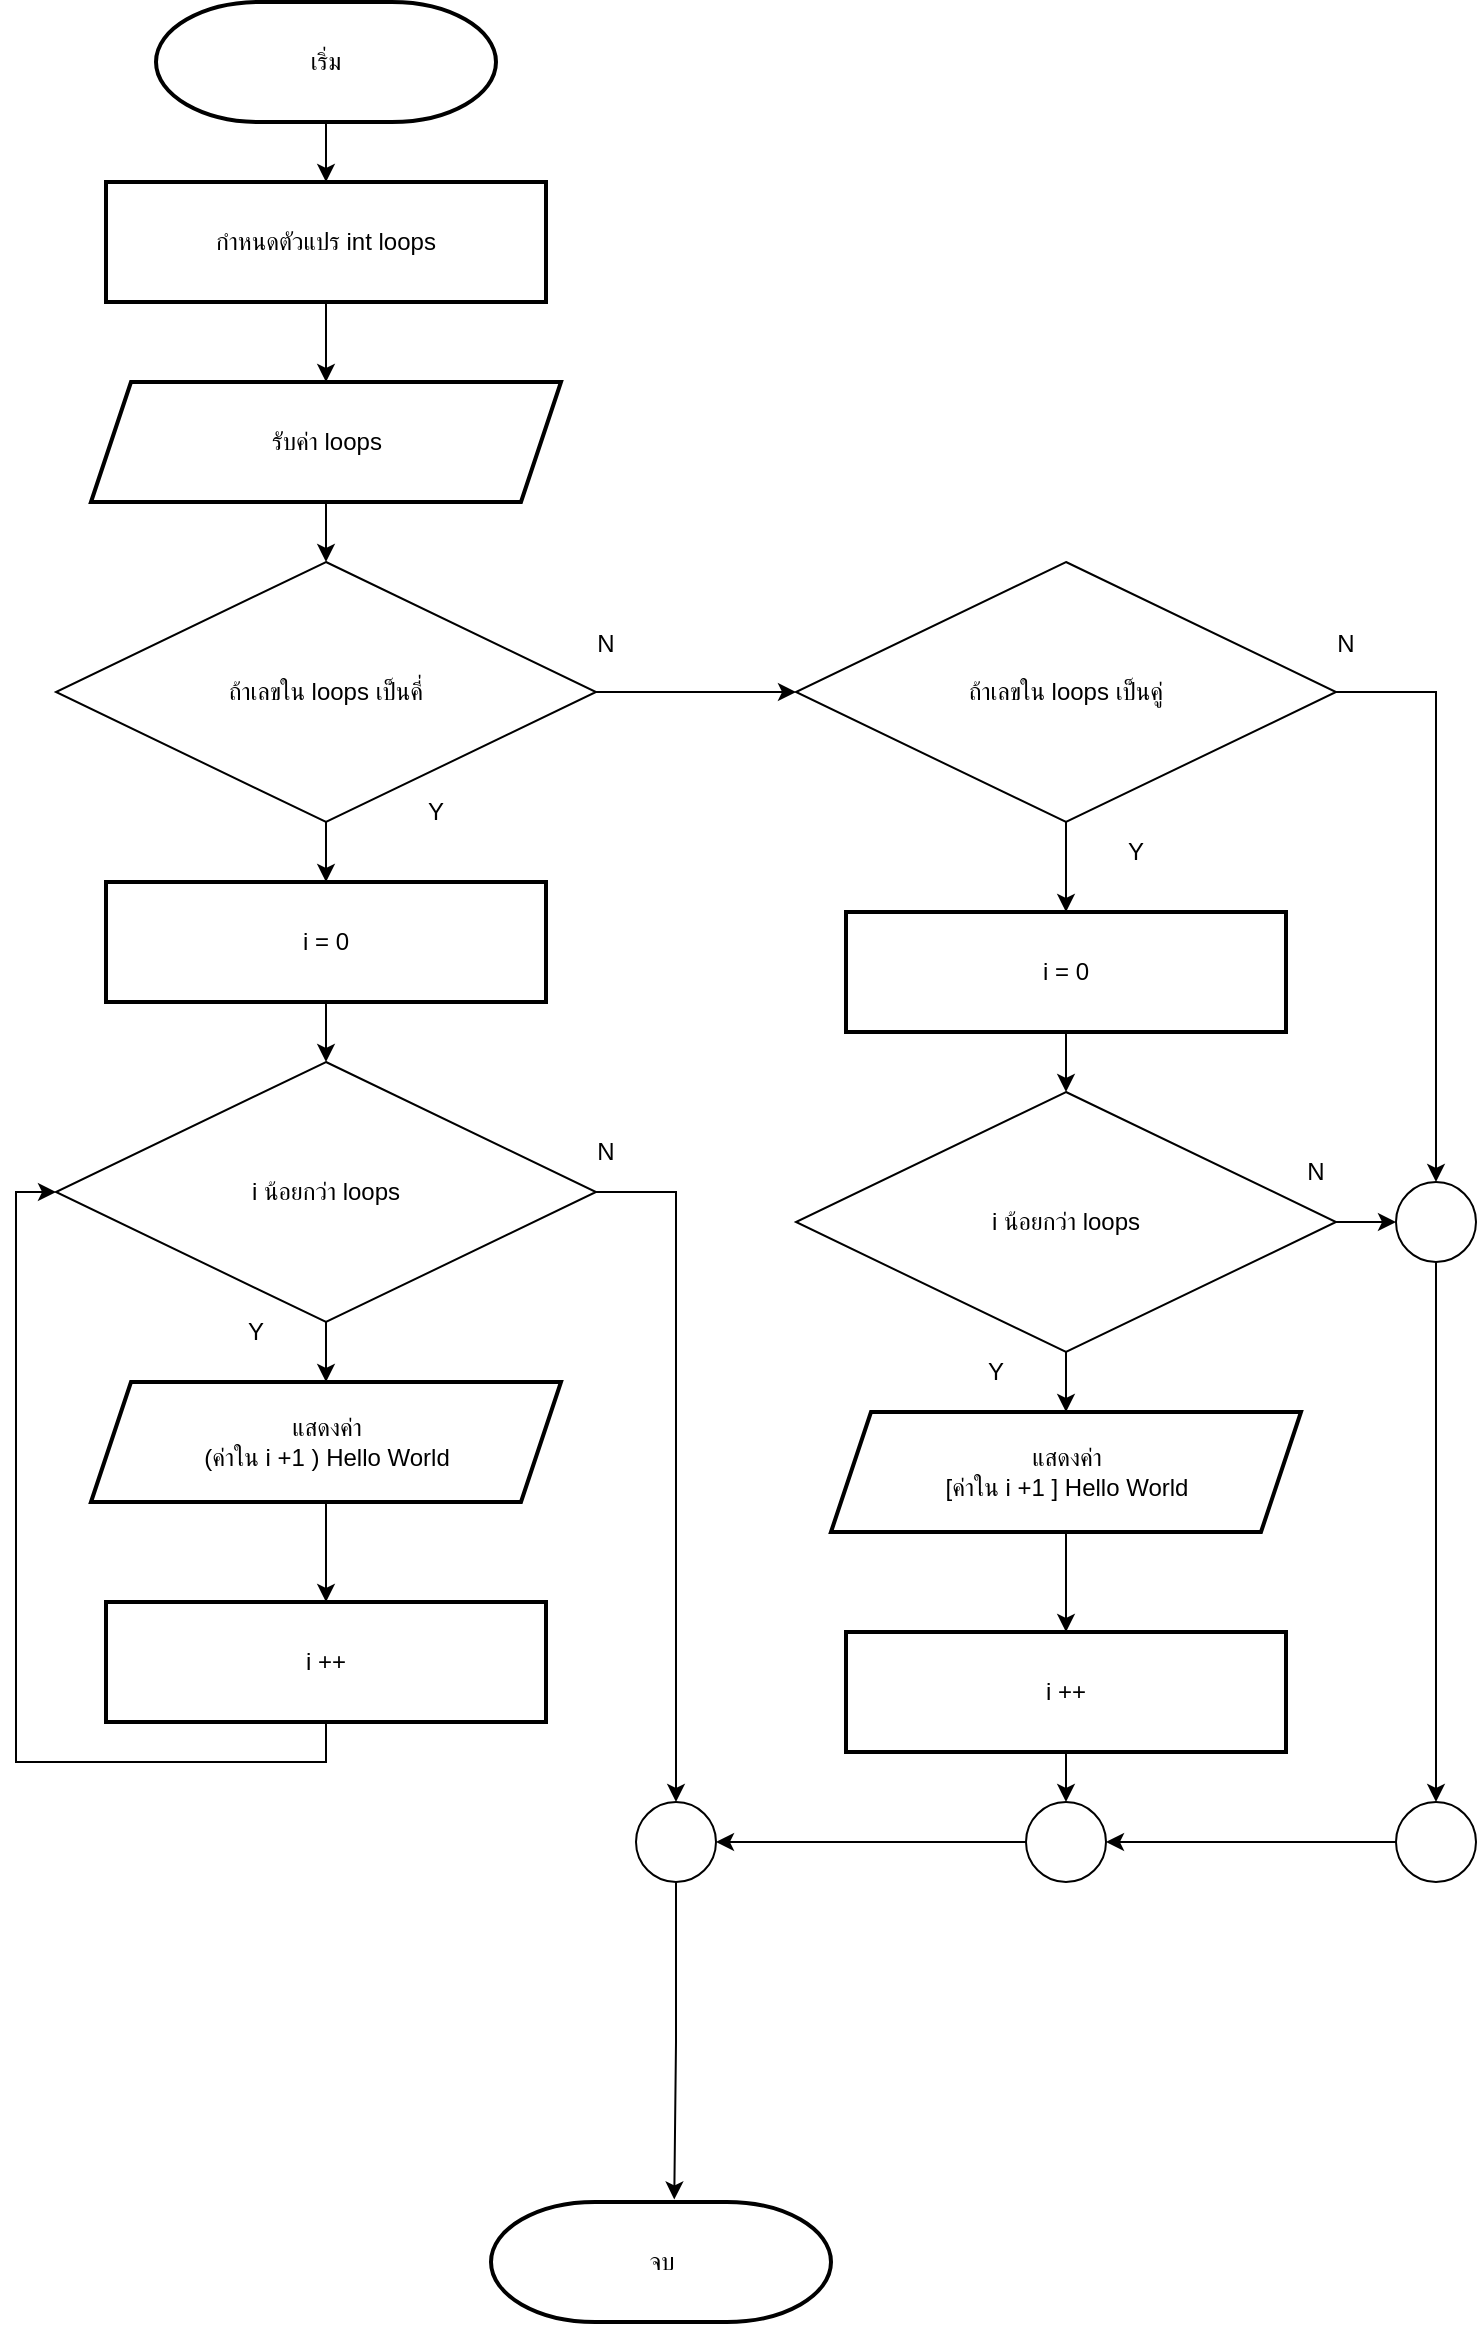 <mxfile version="25.0.2">
  <diagram name="Page-1" id="bBteYRtzpX04Bn5RVgAb">
    <mxGraphModel dx="1502" dy="1854" grid="1" gridSize="10" guides="1" tooltips="1" connect="1" arrows="1" fold="1" page="1" pageScale="1" pageWidth="827" pageHeight="1169" math="0" shadow="0">
      <root>
        <mxCell id="0" />
        <mxCell id="1" parent="0" />
        <mxCell id="ZlRKPozC_w9ovPDG2BXd-3" value="" style="edgeStyle=orthogonalEdgeStyle;rounded=0;orthogonalLoop=1;jettySize=auto;html=1;" parent="1" source="ZlRKPozC_w9ovPDG2BXd-1" target="ZlRKPozC_w9ovPDG2BXd-2" edge="1">
          <mxGeometry relative="1" as="geometry" />
        </mxCell>
        <mxCell id="ZlRKPozC_w9ovPDG2BXd-1" value="เริ่ม" style="strokeWidth=2;html=1;shape=mxgraph.flowchart.terminator;whiteSpace=wrap;" parent="1" vertex="1">
          <mxGeometry x="290" y="-890" width="170" height="60" as="geometry" />
        </mxCell>
        <mxCell id="ZlRKPozC_w9ovPDG2BXd-5" value="" style="edgeStyle=orthogonalEdgeStyle;rounded=0;orthogonalLoop=1;jettySize=auto;html=1;" parent="1" source="ZlRKPozC_w9ovPDG2BXd-2" target="ZlRKPozC_w9ovPDG2BXd-4" edge="1">
          <mxGeometry relative="1" as="geometry" />
        </mxCell>
        <mxCell id="ZlRKPozC_w9ovPDG2BXd-2" value="กำหนดตัวแปร int loops" style="whiteSpace=wrap;html=1;strokeWidth=2;" parent="1" vertex="1">
          <mxGeometry x="265" y="-800" width="220" height="60" as="geometry" />
        </mxCell>
        <mxCell id="ZlRKPozC_w9ovPDG2BXd-8" value="" style="edgeStyle=orthogonalEdgeStyle;rounded=0;orthogonalLoop=1;jettySize=auto;html=1;" parent="1" source="ZlRKPozC_w9ovPDG2BXd-4" target="ZlRKPozC_w9ovPDG2BXd-6" edge="1">
          <mxGeometry relative="1" as="geometry" />
        </mxCell>
        <mxCell id="ZlRKPozC_w9ovPDG2BXd-4" value="&lt;div&gt;รับค่า loops&lt;/div&gt;" style="shape=parallelogram;perimeter=parallelogramPerimeter;whiteSpace=wrap;html=1;fixedSize=1;strokeWidth=2;" parent="1" vertex="1">
          <mxGeometry x="257.5" y="-700" width="235" height="60" as="geometry" />
        </mxCell>
        <mxCell id="ZlRKPozC_w9ovPDG2BXd-11" value="" style="edgeStyle=orthogonalEdgeStyle;rounded=0;orthogonalLoop=1;jettySize=auto;html=1;" parent="1" source="ZlRKPozC_w9ovPDG2BXd-6" target="ZlRKPozC_w9ovPDG2BXd-10" edge="1">
          <mxGeometry relative="1" as="geometry" />
        </mxCell>
        <mxCell id="ZlRKPozC_w9ovPDG2BXd-27" value="" style="edgeStyle=orthogonalEdgeStyle;rounded=0;orthogonalLoop=1;jettySize=auto;html=1;" parent="1" source="ZlRKPozC_w9ovPDG2BXd-6" target="ZlRKPozC_w9ovPDG2BXd-26" edge="1">
          <mxGeometry relative="1" as="geometry" />
        </mxCell>
        <mxCell id="ZlRKPozC_w9ovPDG2BXd-6" value="ถ้าเลขใน loops เป็นคี่" style="rhombus;whiteSpace=wrap;html=1;" parent="1" vertex="1">
          <mxGeometry x="240" y="-610.0" width="270" height="130" as="geometry" />
        </mxCell>
        <mxCell id="ZlRKPozC_w9ovPDG2BXd-13" value="" style="edgeStyle=orthogonalEdgeStyle;rounded=0;orthogonalLoop=1;jettySize=auto;html=1;" parent="1" source="ZlRKPozC_w9ovPDG2BXd-10" target="ZlRKPozC_w9ovPDG2BXd-12" edge="1">
          <mxGeometry relative="1" as="geometry" />
        </mxCell>
        <mxCell id="ZlRKPozC_w9ovPDG2BXd-10" value="&lt;div&gt;i = 0&lt;/div&gt;" style="whiteSpace=wrap;html=1;strokeWidth=2;" parent="1" vertex="1">
          <mxGeometry x="265" y="-450" width="220" height="60" as="geometry" />
        </mxCell>
        <mxCell id="ZlRKPozC_w9ovPDG2BXd-15" value="" style="edgeStyle=orthogonalEdgeStyle;rounded=0;orthogonalLoop=1;jettySize=auto;html=1;" parent="1" source="ZlRKPozC_w9ovPDG2BXd-12" target="ZlRKPozC_w9ovPDG2BXd-14" edge="1">
          <mxGeometry relative="1" as="geometry" />
        </mxCell>
        <mxCell id="ZlRKPozC_w9ovPDG2BXd-39" style="edgeStyle=orthogonalEdgeStyle;rounded=0;orthogonalLoop=1;jettySize=auto;html=1;entryX=0.5;entryY=0;entryDx=0;entryDy=0;" parent="1" source="ZlRKPozC_w9ovPDG2BXd-12" target="ZlRKPozC_w9ovPDG2BXd-36" edge="1">
          <mxGeometry relative="1" as="geometry" />
        </mxCell>
        <mxCell id="ZlRKPozC_w9ovPDG2BXd-12" value="i น้อยกว่า loops" style="rhombus;whiteSpace=wrap;html=1;" parent="1" vertex="1">
          <mxGeometry x="240" y="-360.0" width="270" height="130" as="geometry" />
        </mxCell>
        <mxCell id="ZlRKPozC_w9ovPDG2BXd-17" value="" style="edgeStyle=orthogonalEdgeStyle;rounded=0;orthogonalLoop=1;jettySize=auto;html=1;" parent="1" source="ZlRKPozC_w9ovPDG2BXd-14" target="ZlRKPozC_w9ovPDG2BXd-16" edge="1">
          <mxGeometry relative="1" as="geometry" />
        </mxCell>
        <mxCell id="ZlRKPozC_w9ovPDG2BXd-14" value="แสดงค่า&lt;br&gt;(ค่าใน i +1 ) Hello World" style="shape=parallelogram;perimeter=parallelogramPerimeter;whiteSpace=wrap;html=1;fixedSize=1;strokeWidth=2;" parent="1" vertex="1">
          <mxGeometry x="257.5" y="-200" width="235" height="60" as="geometry" />
        </mxCell>
        <mxCell id="ZlRKPozC_w9ovPDG2BXd-18" style="edgeStyle=orthogonalEdgeStyle;rounded=0;orthogonalLoop=1;jettySize=auto;html=1;entryX=0;entryY=0.5;entryDx=0;entryDy=0;exitX=0.5;exitY=1;exitDx=0;exitDy=0;" parent="1" source="ZlRKPozC_w9ovPDG2BXd-16" target="ZlRKPozC_w9ovPDG2BXd-12" edge="1">
          <mxGeometry relative="1" as="geometry" />
        </mxCell>
        <mxCell id="ZlRKPozC_w9ovPDG2BXd-16" value="&lt;div&gt;i ++&lt;/div&gt;" style="whiteSpace=wrap;html=1;strokeWidth=2;" parent="1" vertex="1">
          <mxGeometry x="265" y="-90" width="220" height="60" as="geometry" />
        </mxCell>
        <mxCell id="ZlRKPozC_w9ovPDG2BXd-19" value="Y" style="text;html=1;align=center;verticalAlign=middle;whiteSpace=wrap;rounded=0;" parent="1" vertex="1">
          <mxGeometry x="310" y="-240" width="60" height="30" as="geometry" />
        </mxCell>
        <mxCell id="ZlRKPozC_w9ovPDG2BXd-20" value="N" style="text;html=1;align=center;verticalAlign=middle;whiteSpace=wrap;rounded=0;" parent="1" vertex="1">
          <mxGeometry x="485" y="-330" width="60" height="30" as="geometry" />
        </mxCell>
        <mxCell id="ZlRKPozC_w9ovPDG2BXd-21" value="จบ" style="strokeWidth=2;html=1;shape=mxgraph.flowchart.terminator;whiteSpace=wrap;" parent="1" vertex="1">
          <mxGeometry x="457.5" y="210" width="170" height="60" as="geometry" />
        </mxCell>
        <mxCell id="ZlRKPozC_w9ovPDG2BXd-32" value="" style="edgeStyle=orthogonalEdgeStyle;rounded=0;orthogonalLoop=1;jettySize=auto;html=1;" parent="1" source="ZlRKPozC_w9ovPDG2BXd-26" target="ZlRKPozC_w9ovPDG2BXd-28" edge="1">
          <mxGeometry relative="1" as="geometry" />
        </mxCell>
        <mxCell id="ZlRKPozC_w9ovPDG2BXd-54" style="edgeStyle=orthogonalEdgeStyle;rounded=0;orthogonalLoop=1;jettySize=auto;html=1;entryX=0.5;entryY=0;entryDx=0;entryDy=0;" parent="1" source="ZlRKPozC_w9ovPDG2BXd-26" target="ZlRKPozC_w9ovPDG2BXd-51" edge="1">
          <mxGeometry relative="1" as="geometry" />
        </mxCell>
        <mxCell id="ZlRKPozC_w9ovPDG2BXd-26" value="ถ้าเลขใน loops เป็นคู่" style="rhombus;whiteSpace=wrap;html=1;" parent="1" vertex="1">
          <mxGeometry x="610" y="-610.0" width="270" height="130" as="geometry" />
        </mxCell>
        <mxCell id="ZlRKPozC_w9ovPDG2BXd-33" value="" style="edgeStyle=orthogonalEdgeStyle;rounded=0;orthogonalLoop=1;jettySize=auto;html=1;" parent="1" source="ZlRKPozC_w9ovPDG2BXd-28" target="ZlRKPozC_w9ovPDG2BXd-29" edge="1">
          <mxGeometry relative="1" as="geometry" />
        </mxCell>
        <mxCell id="ZlRKPozC_w9ovPDG2BXd-28" value="&lt;div&gt;i = 0&lt;/div&gt;" style="whiteSpace=wrap;html=1;strokeWidth=2;" parent="1" vertex="1">
          <mxGeometry x="635" y="-435" width="220" height="60" as="geometry" />
        </mxCell>
        <mxCell id="ZlRKPozC_w9ovPDG2BXd-34" value="" style="edgeStyle=orthogonalEdgeStyle;rounded=0;orthogonalLoop=1;jettySize=auto;html=1;" parent="1" source="ZlRKPozC_w9ovPDG2BXd-29" target="ZlRKPozC_w9ovPDG2BXd-30" edge="1">
          <mxGeometry relative="1" as="geometry" />
        </mxCell>
        <mxCell id="ZlRKPozC_w9ovPDG2BXd-52" value="" style="edgeStyle=orthogonalEdgeStyle;rounded=0;orthogonalLoop=1;jettySize=auto;html=1;" parent="1" source="ZlRKPozC_w9ovPDG2BXd-29" target="ZlRKPozC_w9ovPDG2BXd-51" edge="1">
          <mxGeometry relative="1" as="geometry" />
        </mxCell>
        <mxCell id="ZlRKPozC_w9ovPDG2BXd-29" value="i น้อยกว่า loops" style="rhombus;whiteSpace=wrap;html=1;" parent="1" vertex="1">
          <mxGeometry x="610" y="-345.0" width="270" height="130" as="geometry" />
        </mxCell>
        <mxCell id="ZlRKPozC_w9ovPDG2BXd-35" value="" style="edgeStyle=orthogonalEdgeStyle;rounded=0;orthogonalLoop=1;jettySize=auto;html=1;" parent="1" source="ZlRKPozC_w9ovPDG2BXd-30" target="ZlRKPozC_w9ovPDG2BXd-31" edge="1">
          <mxGeometry relative="1" as="geometry" />
        </mxCell>
        <mxCell id="ZlRKPozC_w9ovPDG2BXd-30" value="แสดงค่า&lt;br&gt;[ค่าใน i +1 ] Hello World" style="shape=parallelogram;perimeter=parallelogramPerimeter;whiteSpace=wrap;html=1;fixedSize=1;strokeWidth=2;" parent="1" vertex="1">
          <mxGeometry x="627.5" y="-185" width="235" height="60" as="geometry" />
        </mxCell>
        <mxCell id="ZlRKPozC_w9ovPDG2BXd-44" value="" style="edgeStyle=orthogonalEdgeStyle;rounded=0;orthogonalLoop=1;jettySize=auto;html=1;" parent="1" source="ZlRKPozC_w9ovPDG2BXd-31" target="ZlRKPozC_w9ovPDG2BXd-43" edge="1">
          <mxGeometry relative="1" as="geometry" />
        </mxCell>
        <mxCell id="ZlRKPozC_w9ovPDG2BXd-31" value="&lt;div&gt;i ++&lt;/div&gt;" style="whiteSpace=wrap;html=1;strokeWidth=2;" parent="1" vertex="1">
          <mxGeometry x="635" y="-75" width="220" height="60" as="geometry" />
        </mxCell>
        <mxCell id="ZlRKPozC_w9ovPDG2BXd-36" value="" style="ellipse;whiteSpace=wrap;html=1;aspect=fixed;" parent="1" vertex="1">
          <mxGeometry x="530" y="10.0" width="40" height="40" as="geometry" />
        </mxCell>
        <mxCell id="ZlRKPozC_w9ovPDG2BXd-40" value="Y" style="text;html=1;align=center;verticalAlign=middle;whiteSpace=wrap;rounded=0;" parent="1" vertex="1">
          <mxGeometry x="680" y="-220" width="60" height="30" as="geometry" />
        </mxCell>
        <mxCell id="ZlRKPozC_w9ovPDG2BXd-41" value="N" style="text;html=1;align=center;verticalAlign=middle;whiteSpace=wrap;rounded=0;" parent="1" vertex="1">
          <mxGeometry x="840" y="-320" width="60" height="30" as="geometry" />
        </mxCell>
        <mxCell id="ZlRKPozC_w9ovPDG2BXd-45" style="edgeStyle=orthogonalEdgeStyle;rounded=0;orthogonalLoop=1;jettySize=auto;html=1;entryX=1;entryY=0.5;entryDx=0;entryDy=0;" parent="1" source="ZlRKPozC_w9ovPDG2BXd-43" target="ZlRKPozC_w9ovPDG2BXd-36" edge="1">
          <mxGeometry relative="1" as="geometry" />
        </mxCell>
        <mxCell id="ZlRKPozC_w9ovPDG2BXd-43" value="" style="ellipse;whiteSpace=wrap;html=1;aspect=fixed;" parent="1" vertex="1">
          <mxGeometry x="725" y="10.0" width="40" height="40" as="geometry" />
        </mxCell>
        <mxCell id="ZlRKPozC_w9ovPDG2BXd-49" style="edgeStyle=orthogonalEdgeStyle;rounded=0;orthogonalLoop=1;jettySize=auto;html=1;entryX=1;entryY=0.5;entryDx=0;entryDy=0;" parent="1" source="ZlRKPozC_w9ovPDG2BXd-47" target="ZlRKPozC_w9ovPDG2BXd-43" edge="1">
          <mxGeometry relative="1" as="geometry" />
        </mxCell>
        <mxCell id="ZlRKPozC_w9ovPDG2BXd-47" value="" style="ellipse;whiteSpace=wrap;html=1;aspect=fixed;" parent="1" vertex="1">
          <mxGeometry x="910" y="10.0" width="40" height="40" as="geometry" />
        </mxCell>
        <mxCell id="ZlRKPozC_w9ovPDG2BXd-53" style="edgeStyle=orthogonalEdgeStyle;rounded=0;orthogonalLoop=1;jettySize=auto;html=1;entryX=0.5;entryY=0;entryDx=0;entryDy=0;" parent="1" source="ZlRKPozC_w9ovPDG2BXd-51" target="ZlRKPozC_w9ovPDG2BXd-47" edge="1">
          <mxGeometry relative="1" as="geometry" />
        </mxCell>
        <mxCell id="ZlRKPozC_w9ovPDG2BXd-51" value="" style="ellipse;whiteSpace=wrap;html=1;aspect=fixed;" parent="1" vertex="1">
          <mxGeometry x="910" y="-300.0" width="40" height="40" as="geometry" />
        </mxCell>
        <mxCell id="ZlRKPozC_w9ovPDG2BXd-55" value="N" style="text;html=1;align=center;verticalAlign=middle;whiteSpace=wrap;rounded=0;" parent="1" vertex="1">
          <mxGeometry x="485" y="-584" width="60" height="30" as="geometry" />
        </mxCell>
        <mxCell id="ZlRKPozC_w9ovPDG2BXd-56" value="N" style="text;html=1;align=center;verticalAlign=middle;whiteSpace=wrap;rounded=0;" parent="1" vertex="1">
          <mxGeometry x="855" y="-584" width="60" height="30" as="geometry" />
        </mxCell>
        <mxCell id="ZlRKPozC_w9ovPDG2BXd-58" value="Y" style="text;html=1;align=center;verticalAlign=middle;whiteSpace=wrap;rounded=0;" parent="1" vertex="1">
          <mxGeometry x="400" y="-500" width="60" height="30" as="geometry" />
        </mxCell>
        <mxCell id="ZlRKPozC_w9ovPDG2BXd-60" value="Y" style="text;html=1;align=center;verticalAlign=middle;whiteSpace=wrap;rounded=0;" parent="1" vertex="1">
          <mxGeometry x="750" y="-480" width="60" height="30" as="geometry" />
        </mxCell>
        <mxCell id="ZlRKPozC_w9ovPDG2BXd-62" style="edgeStyle=orthogonalEdgeStyle;rounded=0;orthogonalLoop=1;jettySize=auto;html=1;entryX=0.539;entryY=-0.021;entryDx=0;entryDy=0;entryPerimeter=0;" parent="1" source="ZlRKPozC_w9ovPDG2BXd-36" target="ZlRKPozC_w9ovPDG2BXd-21" edge="1">
          <mxGeometry relative="1" as="geometry" />
        </mxCell>
      </root>
    </mxGraphModel>
  </diagram>
</mxfile>
